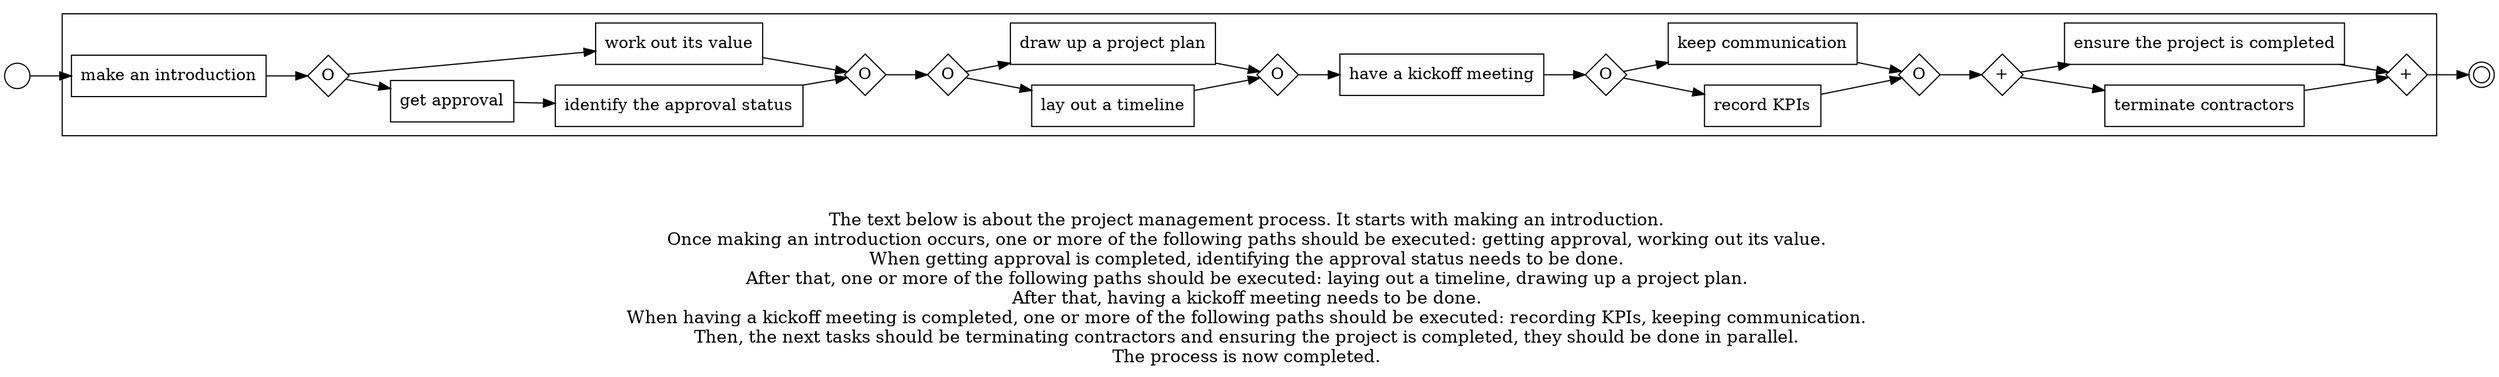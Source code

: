 digraph project_management_process_140 {
	graph [rankdir=LR]
	START_NODE [label="" shape=circle width=0.3]
	subgraph CLUSTER_0 {
		"make an introduction" [shape=box]
		"OR_SPLIT--2. Conception and Initiation_WT1L" [label=O fixedsize=true shape=diamond width=0.5]
		"make an introduction" -> "OR_SPLIT--2. Conception and Initiation_WT1L"
		"get approval" [shape=box]
		"OR_SPLIT--2. Conception and Initiation_WT1L" -> "get approval"
		"work out its value" [shape=box]
		"OR_SPLIT--2. Conception and Initiation_WT1L" -> "work out its value"
		"identify the approval status" [shape=box]
		"get approval" -> "identify the approval status"
		"OR_JOIN--2. Conception and Initiation_WT1L" [label=O fixedsize=true shape=diamond width=0.5]
		"identify the approval status" -> "OR_JOIN--2. Conception and Initiation_WT1L"
		"work out its value" -> "OR_JOIN--2. Conception and Initiation_WT1L"
		"OR_SPLIT--3. Definition and Planning_RQ7X" [label=O fixedsize=true shape=diamond width=0.5]
		"OR_JOIN--2. Conception and Initiation_WT1L" -> "OR_SPLIT--3. Definition and Planning_RQ7X"
		"lay out a timeline" [shape=box]
		"OR_SPLIT--3. Definition and Planning_RQ7X" -> "lay out a timeline"
		"draw up a project plan" [shape=box]
		"OR_SPLIT--3. Definition and Planning_RQ7X" -> "draw up a project plan"
		"OR_JOIN--3. Definition and Planning_RQ7X" [label=O fixedsize=true shape=diamond width=0.5]
		"lay out a timeline" -> "OR_JOIN--3. Definition and Planning_RQ7X"
		"draw up a project plan" -> "OR_JOIN--3. Definition and Planning_RQ7X"
		"have a kickoff meeting" [shape=box]
		"OR_JOIN--3. Definition and Planning_RQ7X" -> "have a kickoff meeting"
		"OR_SPLIT--5. Performance and Control_N53L" [label=O fixedsize=true shape=diamond width=0.5]
		"have a kickoff meeting" -> "OR_SPLIT--5. Performance and Control_N53L"
		"record KPIs" [shape=box]
		"OR_SPLIT--5. Performance and Control_N53L" -> "record KPIs"
		"keep communication" [shape=box]
		"OR_SPLIT--5. Performance and Control_N53L" -> "keep communication"
		"OR_JOIN--5. Performance and Control_N53L" [label=O fixedsize=true shape=diamond width=0.5]
		"record KPIs" -> "OR_JOIN--5. Performance and Control_N53L"
		"keep communication" -> "OR_JOIN--5. Performance and Control_N53L"
		"AND_SPLIT--6. Close_QI1Z" [label="+" fixedsize=true shape=diamond width=0.5]
		"OR_JOIN--5. Performance and Control_N53L" -> "AND_SPLIT--6. Close_QI1Z"
		"terminate contractors" [shape=box]
		"AND_SPLIT--6. Close_QI1Z" -> "terminate contractors"
		"ensure the project is completed" [shape=box]
		"AND_SPLIT--6. Close_QI1Z" -> "ensure the project is completed"
		"AND_JOIN--6. Close_QI1Z" [label="+" fixedsize=true shape=diamond width=0.5]
		"terminate contractors" -> "AND_JOIN--6. Close_QI1Z"
		"ensure the project is completed" -> "AND_JOIN--6. Close_QI1Z"
	}
	START_NODE -> "make an introduction"
	END_NODE [label="" shape=doublecircle width=0.2]
	"AND_JOIN--6. Close_QI1Z" -> END_NODE
	fontsize=15 label="\n\n
The text below is about the project management process. It starts with making an introduction. 
Once making an introduction occurs, one or more of the following paths should be executed: getting approval, working out its value. 
When getting approval is completed, identifying the approval status needs to be done. 
After that, one or more of the following paths should be executed: laying out a timeline, drawing up a project plan. 
After that, having a kickoff meeting needs to be done. 
When having a kickoff meeting is completed, one or more of the following paths should be executed: recording KPIs, keeping communication. 
Then, the next tasks should be terminating contractors and ensuring the project is completed, they should be done in parallel. 
The process is now completed. 
"
}
